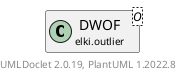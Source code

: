 @startuml
    remove .*\.(Instance|Par|Parameterizer|Factory)$
    set namespaceSeparator none
    hide empty fields
    hide empty methods

    class "<size:14>DWOF.Par\n<size:10>elki.outlier" as elki.outlier.DWOF.Par<O> {
        {static} +K_ID: OptionID
        {static} +DELTA_ID: OptionID
        #k: int
        #delta: double
        #distance: Distance<? super O>
        +configure(Parameterization): void
        +make(): DWOF<O>
    }

    interface "<size:14>Parameterizer\n<size:10>elki.utilities.optionhandling" as elki.utilities.optionhandling.Parameterizer [[../utilities/optionhandling/Parameterizer.html]] {
        {abstract} +make(): Object
    }
    class "<size:14>DWOF\n<size:10>elki.outlier" as elki.outlier.DWOF<O> [[DWOF.html]]

    elki.utilities.optionhandling.Parameterizer <|.. elki.outlier.DWOF.Par
    elki.outlier.DWOF +-- elki.outlier.DWOF.Par

    center footer UMLDoclet 2.0.19, PlantUML 1.2022.8
@enduml
